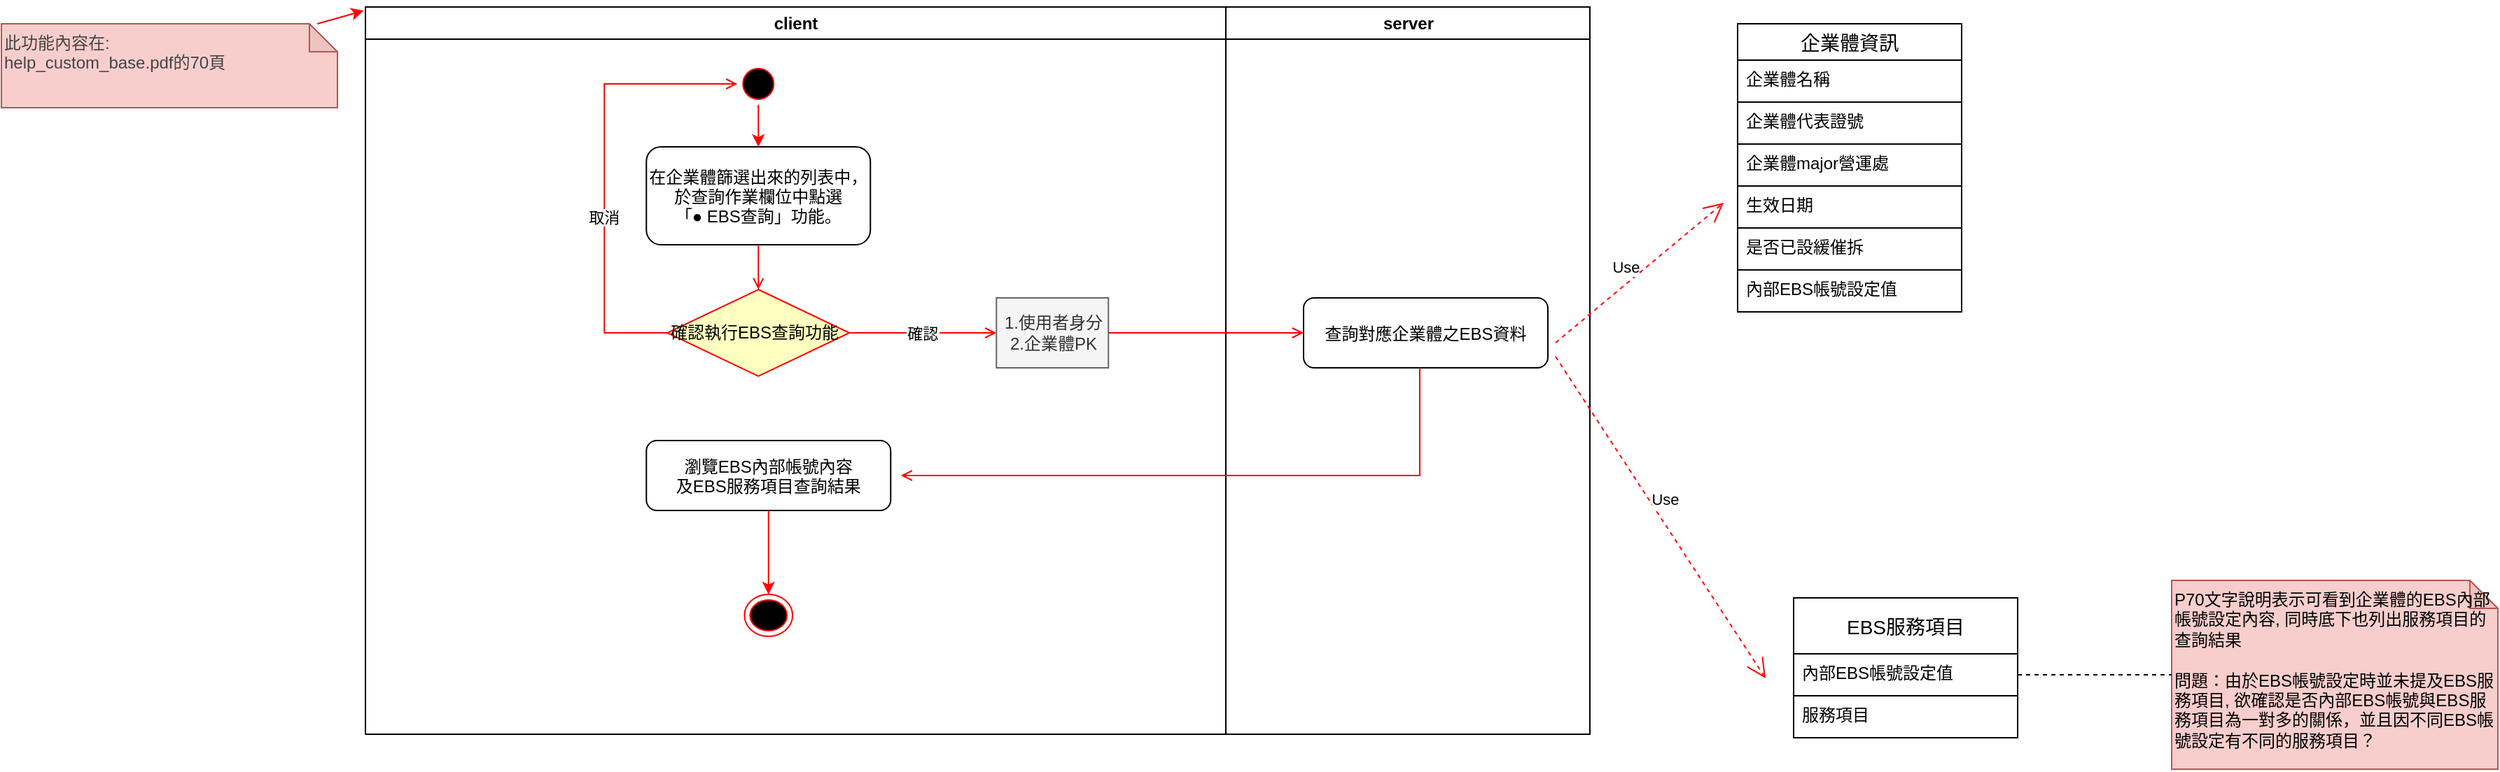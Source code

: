 <mxfile version="14.4.2" type="github">
  <diagram id="6aZPbNo76P8Zh9FayG7Q" name="企業體合併">
    <mxGraphModel dx="1730" dy="820" grid="1" gridSize="10" guides="1" tooltips="1" connect="1" arrows="1" fold="1" page="1" pageScale="1" pageWidth="827" pageHeight="1169" math="0" shadow="0">
      <root>
        <mxCell id="0" />
        <mxCell id="1" parent="0" />
        <mxCell id="sL4LDpN6sf0cQuzgm8Oe-42" value="client" style="swimlane;whiteSpace=wrap" vertex="1" parent="1">
          <mxGeometry x="690" y="410" width="614.5" height="520" as="geometry" />
        </mxCell>
        <mxCell id="sL4LDpN6sf0cQuzgm8Oe-43" value="" style="ellipse;shape=startState;fillColor=#000000;strokeColor=#ff0000;" vertex="1" parent="sL4LDpN6sf0cQuzgm8Oe-42">
          <mxGeometry x="265.63" y="40" width="30" height="30" as="geometry" />
        </mxCell>
        <mxCell id="sL4LDpN6sf0cQuzgm8Oe-44" value="在企業體篩選出來的列表中，&#xa;於查詢作業欄位中點選&#xa;「● EBS查詢」功能。" style="rounded=1;" vertex="1" parent="sL4LDpN6sf0cQuzgm8Oe-42">
          <mxGeometry x="200.63" y="100" width="160" height="70" as="geometry" />
        </mxCell>
        <mxCell id="sL4LDpN6sf0cQuzgm8Oe-45" value="" style="endArrow=open;strokeColor=#FF0000;endFill=1;rounded=0;entryX=0.5;entryY=0;entryDx=0;entryDy=0;" edge="1" parent="sL4LDpN6sf0cQuzgm8Oe-42" source="sL4LDpN6sf0cQuzgm8Oe-44" target="sL4LDpN6sf0cQuzgm8Oe-61">
          <mxGeometry relative="1" as="geometry">
            <mxPoint x="250.63" y="208" as="targetPoint" />
            <Array as="points" />
          </mxGeometry>
        </mxCell>
        <mxCell id="sL4LDpN6sf0cQuzgm8Oe-46" style="edgeStyle=none;rounded=0;orthogonalLoop=1;jettySize=auto;html=1;exitX=0.5;exitY=1;exitDx=0;exitDy=0;entryX=0.5;entryY=0;entryDx=0;entryDy=0;endArrow=classic;endFill=1;strokeColor=#FF0000;" edge="1" parent="sL4LDpN6sf0cQuzgm8Oe-42" source="sL4LDpN6sf0cQuzgm8Oe-43" target="sL4LDpN6sf0cQuzgm8Oe-44">
          <mxGeometry relative="1" as="geometry">
            <mxPoint x="280.63" y="172" as="sourcePoint" />
          </mxGeometry>
        </mxCell>
        <mxCell id="sL4LDpN6sf0cQuzgm8Oe-49" value="確認" style="endArrow=open;strokeColor=#FF0000;endFill=1;rounded=0;exitX=1;exitY=0.5;exitDx=0;exitDy=0;" edge="1" parent="sL4LDpN6sf0cQuzgm8Oe-42" source="sL4LDpN6sf0cQuzgm8Oe-61">
          <mxGeometry relative="1" as="geometry">
            <mxPoint x="350.63" y="233" as="sourcePoint" />
            <mxPoint x="450.63" y="233" as="targetPoint" />
            <Array as="points" />
          </mxGeometry>
        </mxCell>
        <mxCell id="sL4LDpN6sf0cQuzgm8Oe-50" value="1.使用者身分&lt;br&gt;2.企業體PK" style="html=1;rounded=0;align=center;fillColor=#f5f5f5;strokeColor=#666666;fontColor=#333333;" vertex="1" parent="sL4LDpN6sf0cQuzgm8Oe-42">
          <mxGeometry x="450.63" y="208" width="80" height="50" as="geometry" />
        </mxCell>
        <mxCell id="sL4LDpN6sf0cQuzgm8Oe-61" value="確認執行EBS查詢功能" style="rhombus;whiteSpace=wrap;html=1;fillColor=#ffffc0;strokeColor=#ff0000;rounded=0;align=left;" vertex="1" parent="sL4LDpN6sf0cQuzgm8Oe-42">
          <mxGeometry x="215.63" y="202" width="130" height="62" as="geometry" />
        </mxCell>
        <mxCell id="sL4LDpN6sf0cQuzgm8Oe-62" value="取消" style="endArrow=open;strokeColor=#FF0000;endFill=1;rounded=0;exitX=0;exitY=0.5;exitDx=0;exitDy=0;entryX=0;entryY=0.5;entryDx=0;entryDy=0;" edge="1" parent="sL4LDpN6sf0cQuzgm8Oe-42" source="sL4LDpN6sf0cQuzgm8Oe-61" target="sL4LDpN6sf0cQuzgm8Oe-43">
          <mxGeometry x="-0.195" relative="1" as="geometry">
            <mxPoint x="170.63" y="233" as="sourcePoint" />
            <mxPoint x="170.63" y="110" as="targetPoint" />
            <Array as="points">
              <mxPoint x="170.63" y="233" />
              <mxPoint x="170.63" y="55" />
            </Array>
            <mxPoint as="offset" />
          </mxGeometry>
        </mxCell>
        <mxCell id="sL4LDpN6sf0cQuzgm8Oe-162" value="瀏覽EBS內部帳號內容&#xa;及EBS服務項目查詢結果" style="rounded=1;" vertex="1" parent="sL4LDpN6sf0cQuzgm8Oe-42">
          <mxGeometry x="200.63" y="310" width="174.5" height="50" as="geometry" />
        </mxCell>
        <mxCell id="sL4LDpN6sf0cQuzgm8Oe-101" style="edgeStyle=none;rounded=0;orthogonalLoop=1;jettySize=auto;html=1;endArrow=classic;endFill=1;strokeColor=#FF0000;" edge="1" parent="sL4LDpN6sf0cQuzgm8Oe-42" source="sL4LDpN6sf0cQuzgm8Oe-162" target="sL4LDpN6sf0cQuzgm8Oe-102">
          <mxGeometry relative="1" as="geometry">
            <mxPoint x="280.63" y="430" as="targetPoint" />
            <mxPoint x="280.63" y="400" as="sourcePoint" />
          </mxGeometry>
        </mxCell>
        <mxCell id="sL4LDpN6sf0cQuzgm8Oe-102" value="" style="ellipse;html=1;shape=endState;fillColor=#000000;strokeColor=#ff0000;align=center;" vertex="1" parent="sL4LDpN6sf0cQuzgm8Oe-42">
          <mxGeometry x="270.69" y="420" width="34.37" height="30" as="geometry" />
        </mxCell>
        <mxCell id="sL4LDpN6sf0cQuzgm8Oe-86" style="rounded=0;orthogonalLoop=1;jettySize=auto;html=1;entryX=-0.002;entryY=0.005;entryDx=0;entryDy=0;entryPerimeter=0;strokeColor=#FF0000;" edge="1" parent="1" source="sL4LDpN6sf0cQuzgm8Oe-87" target="sL4LDpN6sf0cQuzgm8Oe-42">
          <mxGeometry relative="1" as="geometry" />
        </mxCell>
        <mxCell id="sL4LDpN6sf0cQuzgm8Oe-87" value="&lt;font style=&quot;font-size: 12px&quot;&gt;&lt;span style=&quot;color: rgb(68 , 68 , 68)&quot;&gt;此功能內容在:&lt;br&gt;help_custom_base.pdf的70頁&lt;br&gt;&lt;/span&gt;&lt;/font&gt;" style="shape=note;whiteSpace=wrap;html=1;backgroundOutline=1;darkOpacity=0.05;rounded=1;size=20;fillColor=#f8cecc;strokeColor=#b85450;align=left;verticalAlign=top;" vertex="1" parent="1">
          <mxGeometry x="430" y="422" width="240" height="60" as="geometry" />
        </mxCell>
        <mxCell id="sL4LDpN6sf0cQuzgm8Oe-98" value="server" style="swimlane;whiteSpace=wrap" vertex="1" parent="1">
          <mxGeometry x="1304.5" y="410" width="260" height="520" as="geometry">
            <mxRectangle x="1094.5" y="180" width="70" height="23" as="alternateBounds" />
          </mxGeometry>
        </mxCell>
        <mxCell id="sL4LDpN6sf0cQuzgm8Oe-99" value="查詢對應企業體之EBS資料" style="rounded=1;" vertex="1" parent="sL4LDpN6sf0cQuzgm8Oe-98">
          <mxGeometry x="55.5" y="208" width="174.5" height="50" as="geometry" />
        </mxCell>
        <mxCell id="sL4LDpN6sf0cQuzgm8Oe-103" value="" style="endArrow=open;strokeColor=#FF0000;endFill=1;rounded=0;entryX=0;entryY=0.5;entryDx=0;entryDy=0;exitX=1;exitY=0.5;exitDx=0;exitDy=0;" edge="1" parent="1" source="sL4LDpN6sf0cQuzgm8Oe-50" target="sL4LDpN6sf0cQuzgm8Oe-99">
          <mxGeometry relative="1" as="geometry">
            <mxPoint x="1270" y="643" as="sourcePoint" />
            <mxPoint x="1360" y="642" as="targetPoint" />
            <Array as="points" />
          </mxGeometry>
        </mxCell>
        <mxCell id="sL4LDpN6sf0cQuzgm8Oe-104" value="" style="endArrow=open;strokeColor=#FF0000;endFill=1;rounded=0;entryX=1;entryY=0.5;entryDx=0;entryDy=0;" edge="1" parent="1">
          <mxGeometry relative="1" as="geometry">
            <mxPoint x="1443" y="668" as="sourcePoint" />
            <mxPoint x="1072.38" y="745" as="targetPoint" />
            <Array as="points">
              <mxPoint x="1443" y="745" />
            </Array>
          </mxGeometry>
        </mxCell>
        <mxCell id="sL4LDpN6sf0cQuzgm8Oe-108" value="企業體資訊" style="swimlane;fontStyle=0;childLayout=stackLayout;horizontal=1;startSize=26;horizontalStack=0;resizeParent=1;resizeParentMax=0;resizeLast=0;collapsible=1;marginBottom=0;align=center;fontSize=14;rounded=0;swimlaneFillColor=#ffffff;shadow=0;sketch=0;glass=0;labelBackgroundColor=none;labelBorderColor=none;" vertex="1" parent="1">
          <mxGeometry x="1670" y="422" width="160" height="206" as="geometry">
            <mxRectangle x="1980" y="370" width="100" height="26" as="alternateBounds" />
          </mxGeometry>
        </mxCell>
        <mxCell id="sL4LDpN6sf0cQuzgm8Oe-109" value="企業體名稱" style="text;fillColor=none;spacingLeft=4;spacingRight=4;overflow=hidden;rotatable=0;points=[[0,0.5],[1,0.5]];portConstraint=eastwest;fontSize=12;strokeColor=#000000;" vertex="1" parent="sL4LDpN6sf0cQuzgm8Oe-108">
          <mxGeometry y="26" width="160" height="30" as="geometry" />
        </mxCell>
        <mxCell id="sL4LDpN6sf0cQuzgm8Oe-110" value="企業體代表證號" style="text;fillColor=none;spacingLeft=4;spacingRight=4;overflow=hidden;rotatable=0;points=[[0,0.5],[1,0.5]];portConstraint=eastwest;fontSize=12;strokeColor=#000000;" vertex="1" parent="sL4LDpN6sf0cQuzgm8Oe-108">
          <mxGeometry y="56" width="160" height="30" as="geometry" />
        </mxCell>
        <mxCell id="sL4LDpN6sf0cQuzgm8Oe-159" value="企業體major營運處" style="text;fillColor=none;spacingLeft=4;spacingRight=4;overflow=hidden;rotatable=0;points=[[0,0.5],[1,0.5]];portConstraint=eastwest;fontSize=12;strokeColor=#000000;" vertex="1" parent="sL4LDpN6sf0cQuzgm8Oe-108">
          <mxGeometry y="86" width="160" height="30" as="geometry" />
        </mxCell>
        <mxCell id="sL4LDpN6sf0cQuzgm8Oe-160" value="生效日期" style="text;fillColor=none;spacingLeft=4;spacingRight=4;overflow=hidden;rotatable=0;points=[[0,0.5],[1,0.5]];portConstraint=eastwest;fontSize=12;strokeColor=#000000;" vertex="1" parent="sL4LDpN6sf0cQuzgm8Oe-108">
          <mxGeometry y="116" width="160" height="30" as="geometry" />
        </mxCell>
        <mxCell id="sL4LDpN6sf0cQuzgm8Oe-161" value="是否已設緩催拆" style="text;fillColor=none;spacingLeft=4;spacingRight=4;overflow=hidden;rotatable=0;points=[[0,0.5],[1,0.5]];portConstraint=eastwest;fontSize=12;strokeColor=#000000;" vertex="1" parent="sL4LDpN6sf0cQuzgm8Oe-108">
          <mxGeometry y="146" width="160" height="30" as="geometry" />
        </mxCell>
        <mxCell id="sL4LDpN6sf0cQuzgm8Oe-111" value="內部EBS帳號設定值" style="text;spacingLeft=4;spacingRight=4;overflow=hidden;rotatable=0;points=[[0,0.5],[1,0.5]];portConstraint=eastwest;fontSize=12;" vertex="1" parent="sL4LDpN6sf0cQuzgm8Oe-108">
          <mxGeometry y="176" width="160" height="30" as="geometry" />
        </mxCell>
        <mxCell id="sL4LDpN6sf0cQuzgm8Oe-118" value="Use" style="endArrow=open;endSize=12;dashed=1;html=1;strokeColor=#FF0000;" edge="1" parent="1">
          <mxGeometry x="-0.066" y="10" width="160" relative="1" as="geometry">
            <mxPoint x="1540" y="650" as="sourcePoint" />
            <mxPoint x="1660" y="550" as="targetPoint" />
            <mxPoint as="offset" />
          </mxGeometry>
        </mxCell>
        <mxCell id="sL4LDpN6sf0cQuzgm8Oe-130" value="Use" style="endArrow=open;endSize=12;dashed=1;html=1;strokeColor=#FF0000;" edge="1" parent="1">
          <mxGeometry x="-0.066" y="10" width="160" relative="1" as="geometry">
            <mxPoint x="1540" y="660" as="sourcePoint" />
            <mxPoint x="1690" y="890" as="targetPoint" />
            <mxPoint as="offset" />
          </mxGeometry>
        </mxCell>
        <mxCell id="sL4LDpN6sf0cQuzgm8Oe-148" value="EBS服務項目" style="swimlane;fontStyle=0;childLayout=stackLayout;horizontal=1;startSize=40;horizontalStack=0;resizeParent=1;resizeParentMax=0;resizeLast=0;collapsible=1;marginBottom=0;align=center;fontSize=14;" vertex="1" parent="1">
          <mxGeometry x="1710" y="832.5" width="160" height="100" as="geometry">
            <mxRectangle x="1250" y="1624" width="160" height="26" as="alternateBounds" />
          </mxGeometry>
        </mxCell>
        <mxCell id="sL4LDpN6sf0cQuzgm8Oe-149" value="內部EBS帳號設定值" style="text;spacingLeft=4;spacingRight=4;overflow=hidden;rotatable=0;points=[[0,0.5],[1,0.5]];portConstraint=eastwest;fontSize=12;strokeColor=#000000;" vertex="1" parent="sL4LDpN6sf0cQuzgm8Oe-148">
          <mxGeometry y="40" width="160" height="30" as="geometry" />
        </mxCell>
        <mxCell id="sL4LDpN6sf0cQuzgm8Oe-150" value="服務項目" style="text;fillColor=none;spacingLeft=4;spacingRight=4;overflow=hidden;rotatable=0;points=[[0,0.5],[1,0.5]];portConstraint=eastwest;fontSize=12;strokeColor=#000000;" vertex="1" parent="sL4LDpN6sf0cQuzgm8Oe-148">
          <mxGeometry y="70" width="160" height="30" as="geometry" />
        </mxCell>
        <mxCell id="sL4LDpN6sf0cQuzgm8Oe-155" value="P70文字說明表示可看到企業體的EBS內部帳號設定內容, 同時底下也列出服務項目的查詢結果&lt;br&gt;&lt;br&gt;問題：由於EBS帳號設定時並未提及EBS服務項目, 欲確認是否內部EBS帳號與EBS服務項目為一對多的關係，並且因不同EBS帳號設定有不同的服務項目？" style="shape=note;whiteSpace=wrap;html=1;backgroundOutline=1;darkOpacity=0.05;rounded=1;size=20;fillColor=#f8cecc;strokeColor=#b85450;align=left;verticalAlign=top;" vertex="1" parent="1">
          <mxGeometry x="1980" y="820" width="233" height="135" as="geometry" />
        </mxCell>
        <mxCell id="sL4LDpN6sf0cQuzgm8Oe-156" value="" style="endArrow=none;dashed=1;html=1;exitX=1;exitY=0.5;exitDx=0;exitDy=0;" edge="1" parent="1" source="sL4LDpN6sf0cQuzgm8Oe-149" target="sL4LDpN6sf0cQuzgm8Oe-155">
          <mxGeometry width="50" height="50" relative="1" as="geometry">
            <mxPoint x="1610" y="952.5" as="sourcePoint" />
            <mxPoint x="1660" y="902.5" as="targetPoint" />
          </mxGeometry>
        </mxCell>
      </root>
    </mxGraphModel>
  </diagram>
</mxfile>
